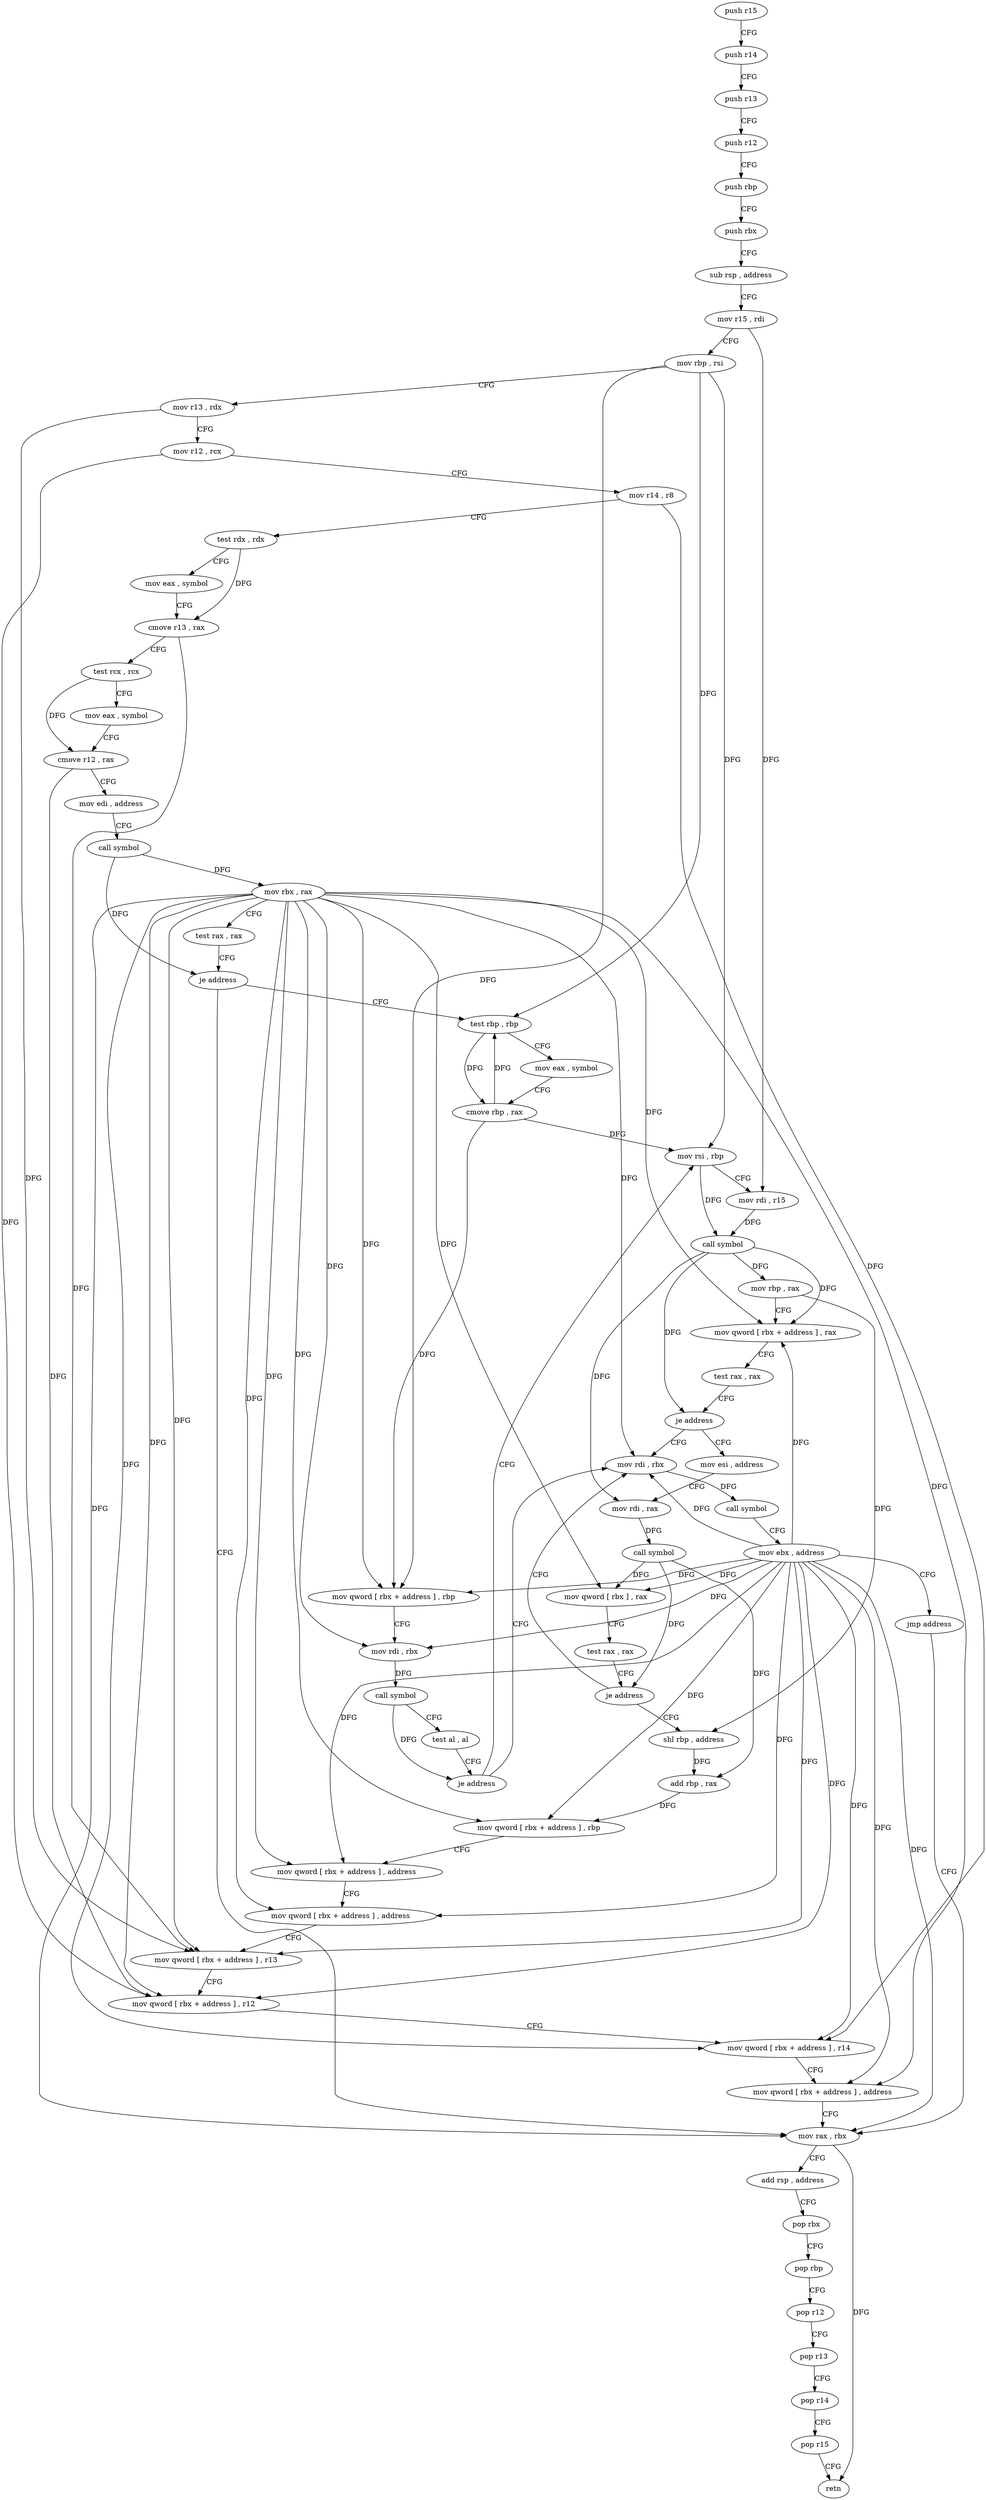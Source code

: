 digraph "func" {
"4277393" [label = "push r15" ]
"4277395" [label = "push r14" ]
"4277397" [label = "push r13" ]
"4277399" [label = "push r12" ]
"4277401" [label = "push rbp" ]
"4277402" [label = "push rbx" ]
"4277403" [label = "sub rsp , address" ]
"4277407" [label = "mov r15 , rdi" ]
"4277410" [label = "mov rbp , rsi" ]
"4277413" [label = "mov r13 , rdx" ]
"4277416" [label = "mov r12 , rcx" ]
"4277419" [label = "mov r14 , r8" ]
"4277422" [label = "test rdx , rdx" ]
"4277425" [label = "mov eax , symbol" ]
"4277430" [label = "cmove r13 , rax" ]
"4277434" [label = "test rcx , rcx" ]
"4277437" [label = "mov eax , symbol" ]
"4277442" [label = "cmove r12 , rax" ]
"4277446" [label = "mov edi , address" ]
"4277451" [label = "call symbol" ]
"4277456" [label = "mov rbx , rax" ]
"4277459" [label = "test rax , rax" ]
"4277462" [label = "je address" ]
"4277583" [label = "mov rax , rbx" ]
"4277464" [label = "test rbp , rbp" ]
"4277586" [label = "add rsp , address" ]
"4277590" [label = "pop rbx" ]
"4277591" [label = "pop rbp" ]
"4277592" [label = "pop r12" ]
"4277594" [label = "pop r13" ]
"4277596" [label = "pop r14" ]
"4277598" [label = "pop r15" ]
"4277600" [label = "retn" ]
"4277467" [label = "mov eax , symbol" ]
"4277472" [label = "cmove rbp , rax" ]
"4277476" [label = "mov qword [ rbx + address ] , rbp" ]
"4277480" [label = "mov rdi , rbx" ]
"4277483" [label = "call symbol" ]
"4277488" [label = "test al , al" ]
"4277490" [label = "je address" ]
"4277601" [label = "mov rdi , rbx" ]
"4277492" [label = "mov rsi , rbp" ]
"4277604" [label = "call symbol" ]
"4277609" [label = "mov ebx , address" ]
"4277614" [label = "jmp address" ]
"4277495" [label = "mov rdi , r15" ]
"4277498" [label = "call symbol" ]
"4277503" [label = "mov rbp , rax" ]
"4277506" [label = "mov qword [ rbx + address ] , rax" ]
"4277510" [label = "test rax , rax" ]
"4277513" [label = "je address" ]
"4277515" [label = "mov esi , address" ]
"4277520" [label = "mov rdi , rax" ]
"4277523" [label = "call symbol" ]
"4277528" [label = "mov qword [ rbx ] , rax" ]
"4277531" [label = "test rax , rax" ]
"4277534" [label = "je address" ]
"4277536" [label = "shl rbp , address" ]
"4277540" [label = "add rbp , rax" ]
"4277543" [label = "mov qword [ rbx + address ] , rbp" ]
"4277547" [label = "mov qword [ rbx + address ] , address" ]
"4277555" [label = "mov qword [ rbx + address ] , address" ]
"4277563" [label = "mov qword [ rbx + address ] , r13" ]
"4277567" [label = "mov qword [ rbx + address ] , r12" ]
"4277571" [label = "mov qword [ rbx + address ] , r14" ]
"4277575" [label = "mov qword [ rbx + address ] , address" ]
"4277393" -> "4277395" [ label = "CFG" ]
"4277395" -> "4277397" [ label = "CFG" ]
"4277397" -> "4277399" [ label = "CFG" ]
"4277399" -> "4277401" [ label = "CFG" ]
"4277401" -> "4277402" [ label = "CFG" ]
"4277402" -> "4277403" [ label = "CFG" ]
"4277403" -> "4277407" [ label = "CFG" ]
"4277407" -> "4277410" [ label = "CFG" ]
"4277407" -> "4277495" [ label = "DFG" ]
"4277410" -> "4277413" [ label = "CFG" ]
"4277410" -> "4277464" [ label = "DFG" ]
"4277410" -> "4277476" [ label = "DFG" ]
"4277410" -> "4277492" [ label = "DFG" ]
"4277413" -> "4277416" [ label = "CFG" ]
"4277413" -> "4277563" [ label = "DFG" ]
"4277416" -> "4277419" [ label = "CFG" ]
"4277416" -> "4277567" [ label = "DFG" ]
"4277419" -> "4277422" [ label = "CFG" ]
"4277419" -> "4277571" [ label = "DFG" ]
"4277422" -> "4277425" [ label = "CFG" ]
"4277422" -> "4277430" [ label = "DFG" ]
"4277425" -> "4277430" [ label = "CFG" ]
"4277430" -> "4277434" [ label = "CFG" ]
"4277430" -> "4277563" [ label = "DFG" ]
"4277434" -> "4277437" [ label = "CFG" ]
"4277434" -> "4277442" [ label = "DFG" ]
"4277437" -> "4277442" [ label = "CFG" ]
"4277442" -> "4277446" [ label = "CFG" ]
"4277442" -> "4277567" [ label = "DFG" ]
"4277446" -> "4277451" [ label = "CFG" ]
"4277451" -> "4277456" [ label = "DFG" ]
"4277451" -> "4277462" [ label = "DFG" ]
"4277456" -> "4277459" [ label = "CFG" ]
"4277456" -> "4277583" [ label = "DFG" ]
"4277456" -> "4277476" [ label = "DFG" ]
"4277456" -> "4277480" [ label = "DFG" ]
"4277456" -> "4277601" [ label = "DFG" ]
"4277456" -> "4277506" [ label = "DFG" ]
"4277456" -> "4277528" [ label = "DFG" ]
"4277456" -> "4277543" [ label = "DFG" ]
"4277456" -> "4277547" [ label = "DFG" ]
"4277456" -> "4277555" [ label = "DFG" ]
"4277456" -> "4277563" [ label = "DFG" ]
"4277456" -> "4277567" [ label = "DFG" ]
"4277456" -> "4277571" [ label = "DFG" ]
"4277456" -> "4277575" [ label = "DFG" ]
"4277459" -> "4277462" [ label = "CFG" ]
"4277462" -> "4277583" [ label = "CFG" ]
"4277462" -> "4277464" [ label = "CFG" ]
"4277583" -> "4277586" [ label = "CFG" ]
"4277583" -> "4277600" [ label = "DFG" ]
"4277464" -> "4277467" [ label = "CFG" ]
"4277464" -> "4277472" [ label = "DFG" ]
"4277586" -> "4277590" [ label = "CFG" ]
"4277590" -> "4277591" [ label = "CFG" ]
"4277591" -> "4277592" [ label = "CFG" ]
"4277592" -> "4277594" [ label = "CFG" ]
"4277594" -> "4277596" [ label = "CFG" ]
"4277596" -> "4277598" [ label = "CFG" ]
"4277598" -> "4277600" [ label = "CFG" ]
"4277467" -> "4277472" [ label = "CFG" ]
"4277472" -> "4277476" [ label = "DFG" ]
"4277472" -> "4277464" [ label = "DFG" ]
"4277472" -> "4277492" [ label = "DFG" ]
"4277476" -> "4277480" [ label = "CFG" ]
"4277480" -> "4277483" [ label = "DFG" ]
"4277483" -> "4277488" [ label = "CFG" ]
"4277483" -> "4277490" [ label = "DFG" ]
"4277488" -> "4277490" [ label = "CFG" ]
"4277490" -> "4277601" [ label = "CFG" ]
"4277490" -> "4277492" [ label = "CFG" ]
"4277601" -> "4277604" [ label = "DFG" ]
"4277492" -> "4277495" [ label = "CFG" ]
"4277492" -> "4277498" [ label = "DFG" ]
"4277604" -> "4277609" [ label = "CFG" ]
"4277609" -> "4277614" [ label = "CFG" ]
"4277609" -> "4277583" [ label = "DFG" ]
"4277609" -> "4277480" [ label = "DFG" ]
"4277609" -> "4277601" [ label = "DFG" ]
"4277609" -> "4277476" [ label = "DFG" ]
"4277609" -> "4277506" [ label = "DFG" ]
"4277609" -> "4277528" [ label = "DFG" ]
"4277609" -> "4277543" [ label = "DFG" ]
"4277609" -> "4277547" [ label = "DFG" ]
"4277609" -> "4277555" [ label = "DFG" ]
"4277609" -> "4277563" [ label = "DFG" ]
"4277609" -> "4277567" [ label = "DFG" ]
"4277609" -> "4277571" [ label = "DFG" ]
"4277609" -> "4277575" [ label = "DFG" ]
"4277614" -> "4277583" [ label = "CFG" ]
"4277495" -> "4277498" [ label = "DFG" ]
"4277498" -> "4277503" [ label = "DFG" ]
"4277498" -> "4277506" [ label = "DFG" ]
"4277498" -> "4277513" [ label = "DFG" ]
"4277498" -> "4277520" [ label = "DFG" ]
"4277503" -> "4277506" [ label = "CFG" ]
"4277503" -> "4277536" [ label = "DFG" ]
"4277506" -> "4277510" [ label = "CFG" ]
"4277510" -> "4277513" [ label = "CFG" ]
"4277513" -> "4277601" [ label = "CFG" ]
"4277513" -> "4277515" [ label = "CFG" ]
"4277515" -> "4277520" [ label = "CFG" ]
"4277520" -> "4277523" [ label = "DFG" ]
"4277523" -> "4277528" [ label = "DFG" ]
"4277523" -> "4277534" [ label = "DFG" ]
"4277523" -> "4277540" [ label = "DFG" ]
"4277528" -> "4277531" [ label = "CFG" ]
"4277531" -> "4277534" [ label = "CFG" ]
"4277534" -> "4277601" [ label = "CFG" ]
"4277534" -> "4277536" [ label = "CFG" ]
"4277536" -> "4277540" [ label = "DFG" ]
"4277540" -> "4277543" [ label = "DFG" ]
"4277543" -> "4277547" [ label = "CFG" ]
"4277547" -> "4277555" [ label = "CFG" ]
"4277555" -> "4277563" [ label = "CFG" ]
"4277563" -> "4277567" [ label = "CFG" ]
"4277567" -> "4277571" [ label = "CFG" ]
"4277571" -> "4277575" [ label = "CFG" ]
"4277575" -> "4277583" [ label = "CFG" ]
}
